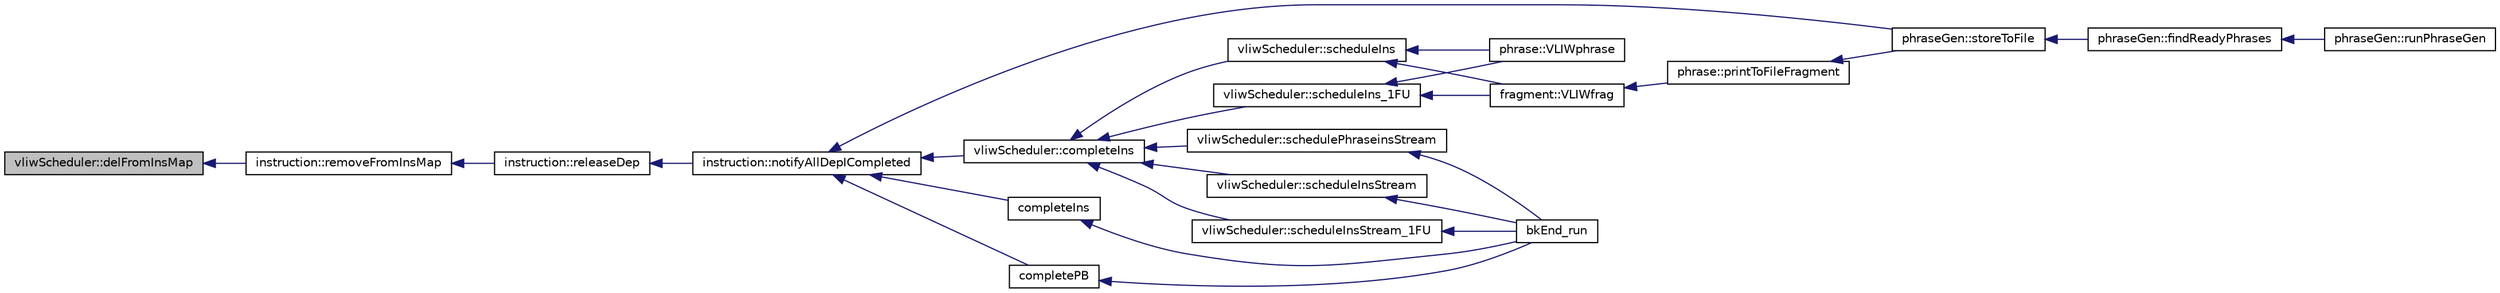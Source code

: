 digraph G
{
  edge [fontname="Helvetica",fontsize="10",labelfontname="Helvetica",labelfontsize="10"];
  node [fontname="Helvetica",fontsize="10",shape=record];
  rankdir=LR;
  Node1 [label="vliwScheduler::delFromInsMap",height=0.2,width=0.4,color="black", fillcolor="grey75", style="filled" fontcolor="black"];
  Node1 -> Node2 [dir=back,color="midnightblue",fontsize="10",style="solid",fontname="Helvetica"];
  Node2 [label="instruction::removeFromInsMap",height=0.2,width=0.4,color="black", fillcolor="white", style="filled",URL="$classinstruction.html#a435d34db2d195bc1a3c451f0132151c1"];
  Node2 -> Node3 [dir=back,color="midnightblue",fontsize="10",style="solid",fontname="Helvetica"];
  Node3 [label="instruction::releaseDep",height=0.2,width=0.4,color="black", fillcolor="white", style="filled",URL="$classinstruction.html#a9c036772123e1dcf59239cd5fd065f0f"];
  Node3 -> Node4 [dir=back,color="midnightblue",fontsize="10",style="solid",fontname="Helvetica"];
  Node4 [label="instruction::notifyAllDepICompleted",height=0.2,width=0.4,color="black", fillcolor="white", style="filled",URL="$classinstruction.html#a4d6726de4186f3010dd064582d4637d4"];
  Node4 -> Node5 [dir=back,color="midnightblue",fontsize="10",style="solid",fontname="Helvetica"];
  Node5 [label="vliwScheduler::completeIns",height=0.2,width=0.4,color="black", fillcolor="white", style="filled",URL="$classvliwScheduler.html#aae6254bfac1e348447643a0dec8cbf03"];
  Node5 -> Node6 [dir=back,color="midnightblue",fontsize="10",style="solid",fontname="Helvetica"];
  Node6 [label="vliwScheduler::scheduleIns",height=0.2,width=0.4,color="black", fillcolor="white", style="filled",URL="$classvliwScheduler.html#a29a8e438bea013f48b2cc7b3e672dfe6"];
  Node6 -> Node7 [dir=back,color="midnightblue",fontsize="10",style="solid",fontname="Helvetica"];
  Node7 [label="fragment::VLIWfrag",height=0.2,width=0.4,color="black", fillcolor="white", style="filled",URL="$classfragment.html#aec9f0320f42a1417a2fb59c57df575f2"];
  Node7 -> Node8 [dir=back,color="midnightblue",fontsize="10",style="solid",fontname="Helvetica"];
  Node8 [label="phrase::printToFileFragment",height=0.2,width=0.4,color="black", fillcolor="white", style="filled",URL="$classphrase.html#a555253effe54e3dc88d47d5e33a7baa1"];
  Node8 -> Node9 [dir=back,color="midnightblue",fontsize="10",style="solid",fontname="Helvetica"];
  Node9 [label="phraseGen::storeToFile",height=0.2,width=0.4,color="black", fillcolor="white", style="filled",URL="$classphraseGen.html#aba7134610613016de2d7d91d47c5dd4e"];
  Node9 -> Node10 [dir=back,color="midnightblue",fontsize="10",style="solid",fontname="Helvetica"];
  Node10 [label="phraseGen::findReadyPhrases",height=0.2,width=0.4,color="black", fillcolor="white", style="filled",URL="$classphraseGen.html#ab1fd52686e66bea06bd08d7fc8a4eb23"];
  Node10 -> Node11 [dir=back,color="midnightblue",fontsize="10",style="solid",fontname="Helvetica"];
  Node11 [label="phraseGen::runPhraseGen",height=0.2,width=0.4,color="black", fillcolor="white", style="filled",URL="$classphraseGen.html#a27c8b0d81592bc45e7f25e9cb7a4d1c4"];
  Node6 -> Node12 [dir=back,color="midnightblue",fontsize="10",style="solid",fontname="Helvetica"];
  Node12 [label="phrase::VLIWphrase",height=0.2,width=0.4,color="black", fillcolor="white", style="filled",URL="$classphrase.html#ad83361bffa7f64be8b2d6b0afbe8623c"];
  Node5 -> Node13 [dir=back,color="midnightblue",fontsize="10",style="solid",fontname="Helvetica"];
  Node13 [label="vliwScheduler::scheduleIns_1FU",height=0.2,width=0.4,color="black", fillcolor="white", style="filled",URL="$classvliwScheduler.html#a6b42ca4f7436dc7dfac2848dabc10416"];
  Node13 -> Node7 [dir=back,color="midnightblue",fontsize="10",style="solid",fontname="Helvetica"];
  Node13 -> Node12 [dir=back,color="midnightblue",fontsize="10",style="solid",fontname="Helvetica"];
  Node5 -> Node14 [dir=back,color="midnightblue",fontsize="10",style="solid",fontname="Helvetica"];
  Node14 [label="vliwScheduler::scheduleInsStream",height=0.2,width=0.4,color="black", fillcolor="white", style="filled",URL="$classvliwScheduler.html#a0c1dd56c752aee739de1aa373fc16078"];
  Node14 -> Node15 [dir=back,color="midnightblue",fontsize="10",style="solid",fontname="Helvetica"];
  Node15 [label="bkEnd_run",height=0.2,width=0.4,color="black", fillcolor="white", style="filled",URL="$bkEnd_8h.html#a0de885ce07273f37e162ecb0e63ec95d"];
  Node5 -> Node16 [dir=back,color="midnightblue",fontsize="10",style="solid",fontname="Helvetica"];
  Node16 [label="vliwScheduler::scheduleInsStream_1FU",height=0.2,width=0.4,color="black", fillcolor="white", style="filled",URL="$classvliwScheduler.html#aab01a955d85779eeeddb36cf921e8e80"];
  Node16 -> Node15 [dir=back,color="midnightblue",fontsize="10",style="solid",fontname="Helvetica"];
  Node5 -> Node17 [dir=back,color="midnightblue",fontsize="10",style="solid",fontname="Helvetica"];
  Node17 [label="vliwScheduler::schedulePhraseinsStream",height=0.2,width=0.4,color="black", fillcolor="white", style="filled",URL="$classvliwScheduler.html#a5abce2c71dce559d07f8f5de8f04c146"];
  Node17 -> Node15 [dir=back,color="midnightblue",fontsize="10",style="solid",fontname="Helvetica"];
  Node4 -> Node18 [dir=back,color="midnightblue",fontsize="10",style="solid",fontname="Helvetica"];
  Node18 [label="completeIns",height=0.2,width=0.4,color="black", fillcolor="white", style="filled",URL="$bkEnd_8cpp.html#a9a25aed4f2747b7f642111fd4ee5b9cf"];
  Node18 -> Node15 [dir=back,color="midnightblue",fontsize="10",style="solid",fontname="Helvetica"];
  Node4 -> Node19 [dir=back,color="midnightblue",fontsize="10",style="solid",fontname="Helvetica"];
  Node19 [label="completePB",height=0.2,width=0.4,color="black", fillcolor="white", style="filled",URL="$bkEnd_8cpp.html#a968c90c4d8d2a7f34dcb172bfef57feb"];
  Node19 -> Node15 [dir=back,color="midnightblue",fontsize="10",style="solid",fontname="Helvetica"];
  Node4 -> Node9 [dir=back,color="midnightblue",fontsize="10",style="solid",fontname="Helvetica"];
}
